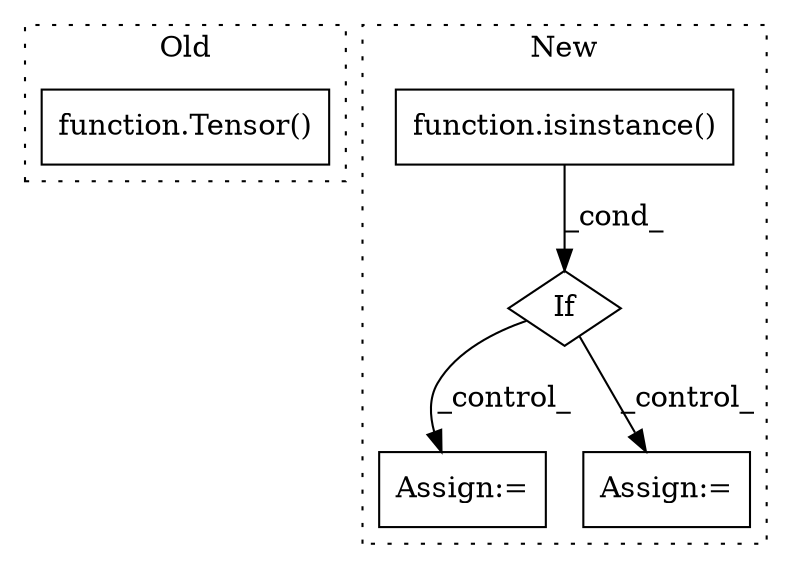 digraph G {
subgraph cluster0 {
1 [label="function.Tensor()" a="75" s="1473,1529" l="7,72" shape="box"];
label = "Old";
style="dotted";
}
subgraph cluster1 {
2 [label="If" a="96" s="1654" l="3" shape="diamond"];
3 [label="function.isinstance()" a="75" s="1604,1625" l="11,1" shape="box"];
4 [label="Assign:=" a="68" s="1682" l="3" shape="box"];
5 [label="Assign:=" a="68" s="1775" l="3" shape="box"];
label = "New";
style="dotted";
}
2 -> 4 [label="_control_"];
2 -> 5 [label="_control_"];
3 -> 2 [label="_cond_"];
}